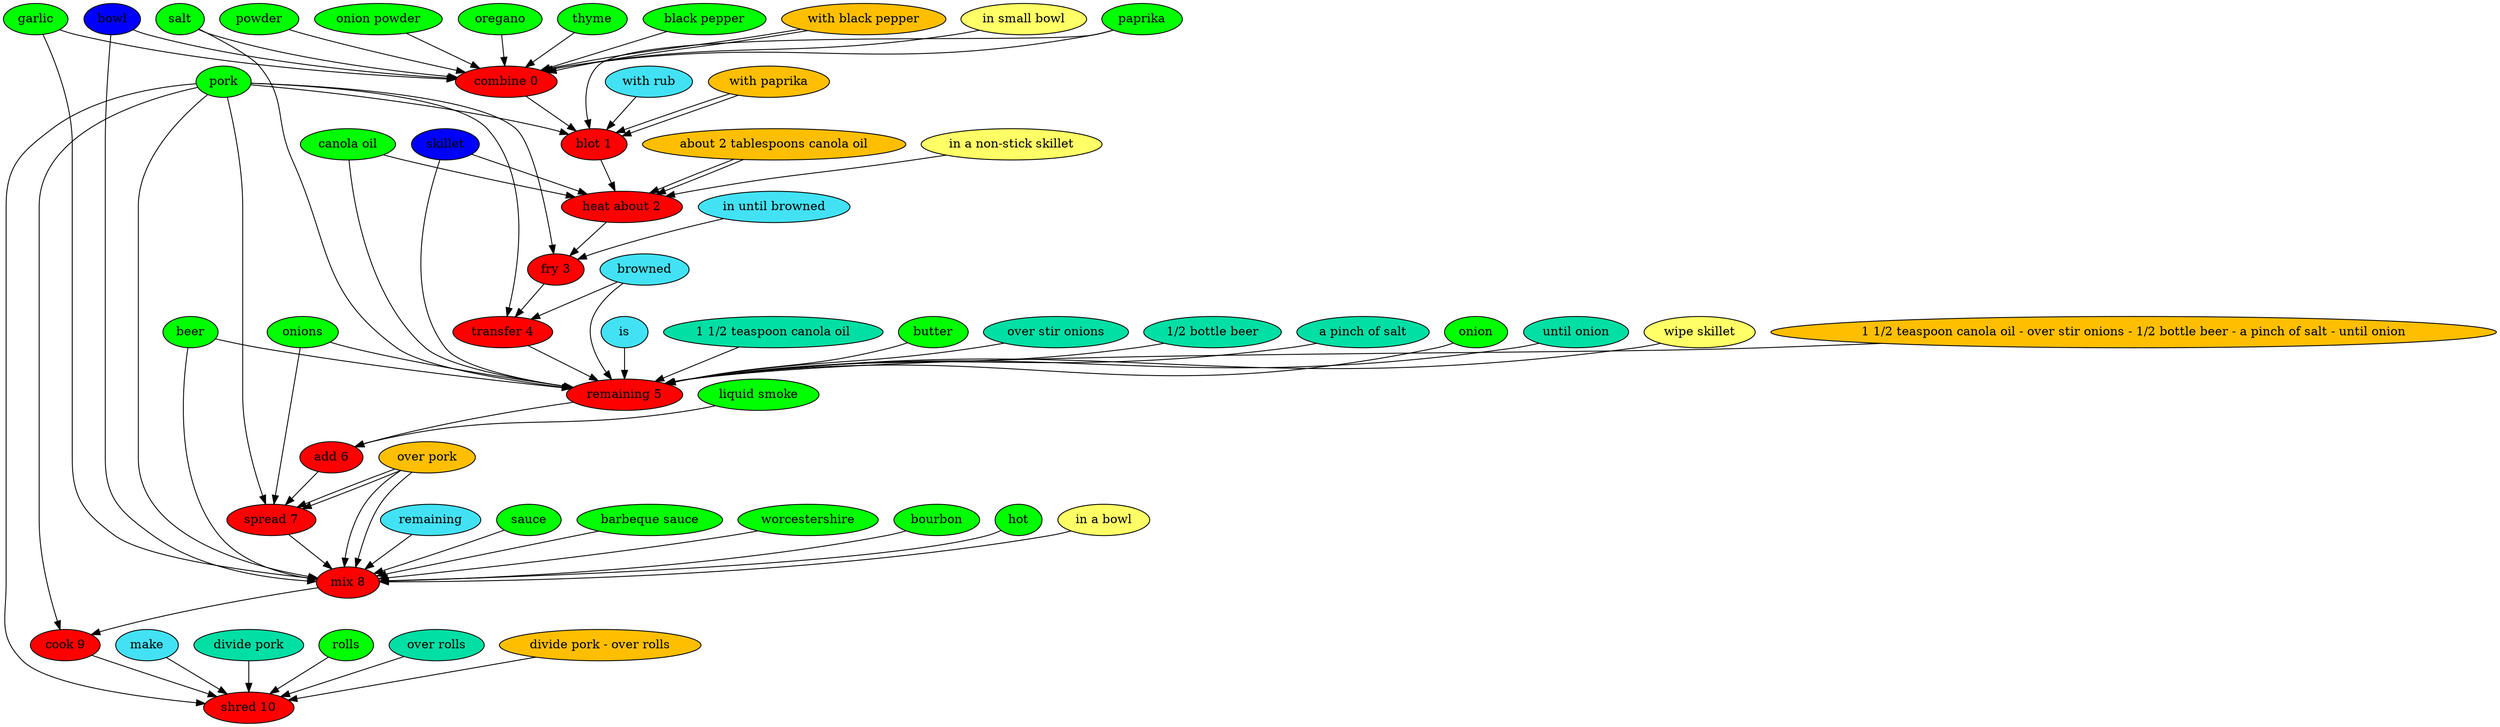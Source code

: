 digraph G {
"combine 0" [style=filled, fillcolor=red];
paprika [style=filled, fillcolor=green];
paprika -> "combine 0";
powder [style=filled, fillcolor=green];
powder -> "combine 0";
"onion powder" [style=filled, fillcolor=green];
"onion powder" -> "combine 0";
garlic [style=filled, fillcolor=green];
garlic -> "combine 0";
oregano [style=filled, fillcolor=green];
oregano -> "combine 0";
thyme [style=filled, fillcolor=green];
thyme -> "combine 0";
salt [style=filled, fillcolor=green];
salt -> "combine 0";
"black pepper" [style=filled, fillcolor=green];
"black pepper" -> "combine 0";
"with black pepper" [style=filled, fillcolor="#01DFA5"];
"with black pepper" -> "combine 0";
bowl [style=filled, fillcolor="#0000ff"];
bowl -> "combine 0";
"in small bowl" [style=filled, fillcolor="#ffff66"];
"in small bowl" -> "combine 0";
"with black pepper" [style=filled, fillcolor="#FFBF00"];
"with black pepper" -> "combine 0";
"blot 1" [style=filled, fillcolor=red];
"with rub" [style=filled, fillcolor="#42e2f4"];
"with rub" -> "blot 1";
pork [style=filled, fillcolor=green];
pork -> "blot 1";
paprika [style=filled, fillcolor=green];
paprika -> "blot 1";
"with paprika" [style=filled, fillcolor="#01DFA5"];
"with paprika" -> "blot 1";
"with paprika" [style=filled, fillcolor="#FFBF00"];
"with paprika" -> "blot 1";
"heat about 2" [style=filled, fillcolor=red];
"canola oil" [style=filled, fillcolor=green];
"canola oil" -> "heat about 2";
"about 2 tablespoons canola oil" [style=filled, fillcolor="#01DFA5"];
"about 2 tablespoons canola oil" -> "heat about 2";
skillet [style=filled, fillcolor="#0000ff"];
skillet -> "heat about 2";
"in a non-stick skillet" [style=filled, fillcolor="#ffff66"];
"in a non-stick skillet" -> "heat about 2";
"about 2 tablespoons canola oil" [style=filled, fillcolor="#FFBF00"];
"about 2 tablespoons canola oil" -> "heat about 2";
"fry 3" [style=filled, fillcolor=red];
"in until browned" [style=filled, fillcolor="#42e2f4"];
"in until browned" -> "fry 3";
pork [style=filled, fillcolor=green];
pork -> "fry 3";
"transfer 4" [style=filled, fillcolor=red];
browned [style=filled, fillcolor="#42e2f4"];
browned -> "transfer 4";
pork [style=filled, fillcolor=green];
pork -> "transfer 4";
"remaining 5" [style=filled, fillcolor=red];
is [style=filled, fillcolor="#42e2f4"];
is -> "remaining 5";
browned [style=filled, fillcolor="#42e2f4"];
browned -> "remaining 5";
"canola oil" [style=filled, fillcolor=green];
"canola oil" -> "remaining 5";
"1 1/2 teaspoon canola oil" [style=filled, fillcolor="#01DFA5"];
"1 1/2 teaspoon canola oil" -> "remaining 5";
butter [style=filled, fillcolor=green];
butter -> "remaining 5";
onions [style=filled, fillcolor=green];
onions -> "remaining 5";
"over stir onions" [style=filled, fillcolor="#01DFA5"];
"over stir onions" -> "remaining 5";
beer [style=filled, fillcolor=green];
beer -> "remaining 5";
"1/2 bottle beer" [style=filled, fillcolor="#01DFA5"];
"1/2 bottle beer" -> "remaining 5";
salt [style=filled, fillcolor=green];
salt -> "remaining 5";
"a pinch of salt" [style=filled, fillcolor="#01DFA5"];
"a pinch of salt" -> "remaining 5";
onion [style=filled, fillcolor=green];
onion -> "remaining 5";
"until onion" [style=filled, fillcolor="#01DFA5"];
"until onion" -> "remaining 5";
skillet [style=filled, fillcolor="#0000ff"];
skillet -> "remaining 5";
"wipe skillet" [style=filled, fillcolor="#ffff66"];
"wipe skillet" -> "remaining 5";
"1 1/2 teaspoon canola oil - over stir onions - 1/2 bottle beer - a pinch of salt - until onion" [style=filled, fillcolor="#FFBF00"];
"1 1/2 teaspoon canola oil - over stir onions - 1/2 bottle beer - a pinch of salt - until onion" -> "remaining 5";
"add 6" [style=filled, fillcolor=red];
"liquid smoke" [style=filled, fillcolor=green];
"liquid smoke" -> "add 6";
"spread 7" [style=filled, fillcolor=red];
onions [style=filled, fillcolor=green];
onions -> "spread 7";
pork [style=filled, fillcolor=green];
pork -> "spread 7";
"over pork" [style=filled, fillcolor="#01DFA5"];
"over pork" -> "spread 7";
"over pork" [style=filled, fillcolor="#FFBF00"];
"over pork" -> "spread 7";
"mix 8" [style=filled, fillcolor=red];
remaining [style=filled, fillcolor="#42e2f4"];
remaining -> "mix 8";
sauce [style=filled, fillcolor=green];
sauce -> "mix 8";
"barbeque sauce" [style=filled, fillcolor=green];
"barbeque sauce" -> "mix 8";
beer [style=filled, fillcolor=green];
beer -> "mix 8";
worcestershire [style=filled, fillcolor=green];
worcestershire -> "mix 8";
garlic [style=filled, fillcolor=green];
garlic -> "mix 8";
bourbon [style=filled, fillcolor=green];
bourbon -> "mix 8";
hot [style=filled, fillcolor=green];
hot -> "mix 8";
pork [style=filled, fillcolor=green];
pork -> "mix 8";
"over pork" [style=filled, fillcolor="#01DFA5"];
"over pork" -> "mix 8";
bowl [style=filled, fillcolor="#0000ff"];
bowl -> "mix 8";
"in a bowl" [style=filled, fillcolor="#ffff66"];
"in a bowl" -> "mix 8";
"over pork" [style=filled, fillcolor="#FFBF00"];
"over pork" -> "mix 8";
"cook 9" [style=filled, fillcolor=red];
pork [style=filled, fillcolor=green];
pork -> "cook 9";
"shred 10" [style=filled, fillcolor=red];
make [style=filled, fillcolor="#42e2f4"];
make -> "shred 10";
pork [style=filled, fillcolor=green];
pork -> "shred 10";
"divide pork" [style=filled, fillcolor="#01DFA5"];
"divide pork" -> "shred 10";
rolls [style=filled, fillcolor=green];
rolls -> "shred 10";
"over rolls" [style=filled, fillcolor="#01DFA5"];
"over rolls" -> "shred 10";
"divide pork - over rolls" [style=filled, fillcolor="#FFBF00"];
"divide pork - over rolls" -> "shred 10";
"combine 0" -> "blot 1";
"blot 1" -> "heat about 2";
"heat about 2" -> "fry 3";
"fry 3" -> "transfer 4";
"transfer 4" -> "remaining 5";
"remaining 5" -> "add 6";
"add 6" -> "spread 7";
"spread 7" -> "mix 8";
"mix 8" -> "cook 9";
"cook 9" -> "shred 10";
}
